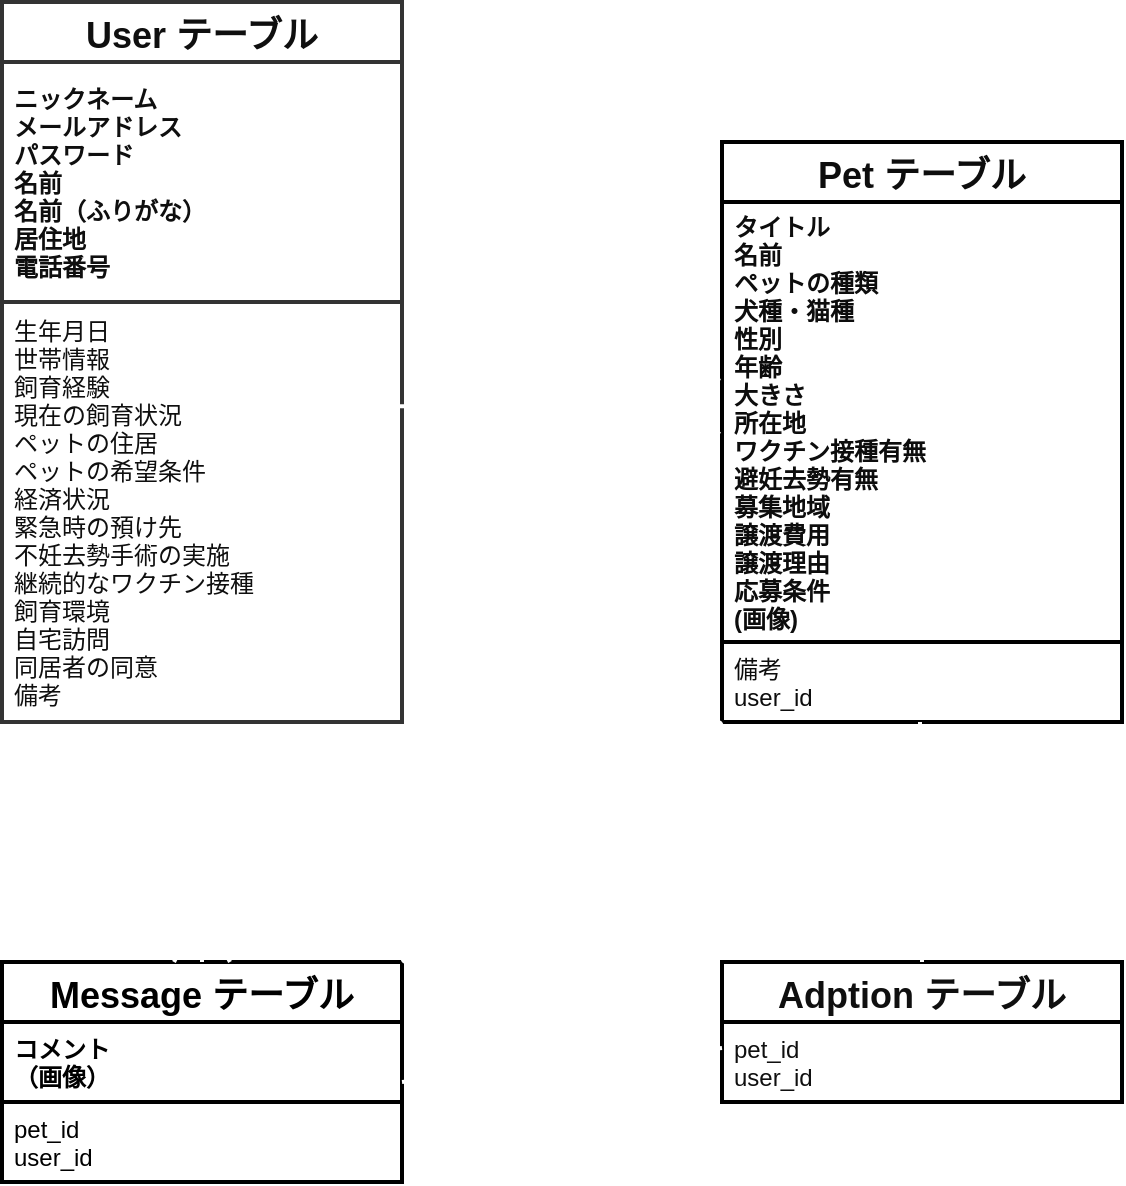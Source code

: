 <mxfile>
    <diagram id="DGppgrTtbLY9L6xU3UOf" name="ページ1">
        <mxGraphModel dx="718" dy="680" grid="1" gridSize="10" guides="1" tooltips="1" connect="1" arrows="1" fold="1" page="1" pageScale="1" pageWidth="827" pageHeight="1169" math="0" shadow="0">
            <root>
                <mxCell id="0"/>
                <mxCell id="1" parent="0"/>
                <mxCell id="2" value="User テーブル" style="swimlane;fontStyle=1;childLayout=stackLayout;horizontal=1;startSize=30;horizontalStack=0;resizeParent=1;resizeParentMax=0;resizeLast=0;collapsible=1;marginBottom=0;align=center;fontSize=18;strokeWidth=2;fillColor=#FFFFFF;strokeColor=#333333;fontColor=#0F0F0F;" vertex="1" parent="1">
                    <mxGeometry x="40" y="40" width="200" height="360" as="geometry">
                        <mxRectangle x="40" y="140" width="60" height="30" as="alternateBounds"/>
                    </mxGeometry>
                </mxCell>
                <mxCell id="3" value="ニックネーム&#10;メールアドレス&#10;パスワード&#10;名前&#10;名前（ふりがな）&#10;居住地&#10;電話番号" style="text;spacingLeft=4;spacingRight=4;overflow=hidden;rotatable=0;points=[[0,0.5],[1,0.5]];portConstraint=eastwest;fontSize=12;verticalAlign=middle;fontStyle=1;strokeWidth=2;fillColor=#FFFFFF;strokeColor=#333333;fontColor=#0F0F0F;" vertex="1" parent="2">
                    <mxGeometry y="30" width="200" height="120" as="geometry"/>
                </mxCell>
                <mxCell id="4" value="生年月日&#10;世帯情報&#10;飼育経験&#10;現在の飼育状況&#10;ペットの住居&#10;ペットの希望条件&#10;経済状況&#10;緊急時の預け先&#10;不妊去勢手術の実施&#10;継続的なワクチン接種&#10;飼育環境&#10;自宅訪問&#10;同居者の同意&#10;備考" style="text;spacingLeft=4;spacingRight=4;overflow=hidden;rotatable=0;points=[[0,0.5],[1,0.5]];portConstraint=eastwest;fontSize=12;verticalAlign=middle;strokeWidth=2;fillColor=#FFFFFF;strokeColor=#333333;fontColor=#0F0F0F;" vertex="1" parent="2">
                    <mxGeometry y="150" width="200" height="210" as="geometry"/>
                </mxCell>
                <mxCell id="9" value="Pet テーブル" style="swimlane;fontStyle=1;childLayout=stackLayout;horizontal=1;startSize=30;horizontalStack=0;resizeParent=1;resizeParentMax=0;resizeLast=0;collapsible=1;marginBottom=0;align=center;fontSize=18;strokeWidth=2;strokeColor=#000000;fontColor=#0D0D0D;fillColor=#FFFFFF;" vertex="1" parent="1">
                    <mxGeometry x="400" y="110" width="200" height="290" as="geometry">
                        <mxRectangle x="40" y="140" width="60" height="30" as="alternateBounds"/>
                    </mxGeometry>
                </mxCell>
                <mxCell id="10" value="タイトル&#10;名前&#10;ペットの種類&#10;犬種・猫種&#10;性別&#10;年齢&#10;大きさ&#10;所在地&#10;ワクチン接種有無&#10;避妊去勢有無&#10;募集地域&#10;譲渡費用&#10;譲渡理由&#10;応募条件&#10;(画像)" style="text;spacingLeft=4;spacingRight=4;overflow=hidden;rotatable=0;points=[[0,0.5],[1,0.5]];portConstraint=eastwest;fontSize=12;verticalAlign=middle;fontStyle=1;strokeWidth=2;strokeColor=#000000;fontColor=#0D0D0D;fillColor=#FFFFFF;" vertex="1" parent="9">
                    <mxGeometry y="30" width="200" height="220" as="geometry"/>
                </mxCell>
                <mxCell id="11" value="備考&#10;user_id" style="text;spacingLeft=4;spacingRight=4;overflow=hidden;rotatable=0;points=[[0,0.5],[1,0.5]];portConstraint=eastwest;fontSize=12;verticalAlign=middle;strokeWidth=2;strokeColor=#000000;fontColor=#0D0D0D;fillColor=#FFFFFF;" vertex="1" parent="9">
                    <mxGeometry y="250" width="200" height="40" as="geometry"/>
                </mxCell>
                <mxCell id="12" value="Message テーブル" style="swimlane;fontStyle=1;childLayout=stackLayout;horizontal=1;startSize=30;horizontalStack=0;resizeParent=1;resizeParentMax=0;resizeLast=0;collapsible=1;marginBottom=0;align=center;fontSize=18;strokeWidth=2;strokeColor=#000000;fillColor=#FFFFFF;fontColor=#000000;" vertex="1" parent="1">
                    <mxGeometry x="40" y="520" width="200" height="110" as="geometry">
                        <mxRectangle x="40" y="140" width="60" height="30" as="alternateBounds"/>
                    </mxGeometry>
                </mxCell>
                <mxCell id="13" value="コメント&#10;（画像）" style="text;spacingLeft=4;spacingRight=4;overflow=hidden;rotatable=0;points=[[0,0.5],[1,0.5]];portConstraint=eastwest;fontSize=12;verticalAlign=middle;fontStyle=1;strokeWidth=2;strokeColor=#000000;fillColor=#FFFFFF;fontColor=#000000;" vertex="1" parent="12">
                    <mxGeometry y="30" width="200" height="40" as="geometry"/>
                </mxCell>
                <mxCell id="14" value="pet_id&#10;user_id" style="text;spacingLeft=4;spacingRight=4;overflow=hidden;rotatable=0;points=[[0,0.5],[1,0.5]];portConstraint=eastwest;fontSize=12;verticalAlign=middle;strokeWidth=2;strokeColor=#000000;fillColor=#FFFFFF;fontColor=#000000;" vertex="1" parent="12">
                    <mxGeometry y="70" width="200" height="40" as="geometry"/>
                </mxCell>
                <mxCell id="15" value="Adption テーブル" style="swimlane;fontStyle=1;childLayout=stackLayout;horizontal=1;startSize=30;horizontalStack=0;resizeParent=1;resizeParentMax=0;resizeLast=0;collapsible=1;marginBottom=0;align=center;fontSize=18;strokeWidth=2;strokeColor=#000000;fontColor=#0F0F0F;fillColor=#FFFFFF;" vertex="1" parent="1">
                    <mxGeometry x="400" y="520" width="200" height="70" as="geometry">
                        <mxRectangle x="40" y="140" width="60" height="30" as="alternateBounds"/>
                    </mxGeometry>
                </mxCell>
                <mxCell id="16" value="pet_id&#10;user_id" style="text;spacingLeft=4;spacingRight=4;overflow=hidden;rotatable=0;points=[[0,0.5],[1,0.5]];portConstraint=eastwest;fontSize=12;verticalAlign=middle;fontStyle=0;strokeWidth=2;strokeColor=#000000;fontColor=#0F0F0F;fillColor=#FFFFFF;" vertex="1" parent="15">
                    <mxGeometry y="30" width="200" height="40" as="geometry"/>
                </mxCell>
                <mxCell id="18" value="" style="edgeStyle=entityRelationEdgeStyle;fontSize=12;html=1;endArrow=ERmany;entryX=-0.005;entryY=0.464;entryDx=0;entryDy=0;exitX=0.995;exitY=0.248;exitDx=0;exitDy=0;exitPerimeter=0;entryPerimeter=0;endSize=25;startSize=25;endFill=0;startArrow=ERone;startFill=0;strokeWidth=2;strokeColor=#FFFFFF;" edge="1" parent="1" source="4" target="10">
                    <mxGeometry width="100" height="100" relative="1" as="geometry">
                        <mxPoint x="220" y="350" as="sourcePoint"/>
                        <mxPoint x="320" y="250" as="targetPoint"/>
                    </mxGeometry>
                </mxCell>
                <mxCell id="21" value="" style="endArrow=ERmany;html=1;rounded=0;fontSize=12;startSize=25;exitX=0.5;exitY=1.01;exitDx=0;exitDy=0;exitPerimeter=0;entryX=0.5;entryY=0;entryDx=0;entryDy=0;endFill=0;startArrow=ERmany;startFill=0;endSize=25;strokeWidth=2;strokeColor=#FFFFFF;" edge="1" parent="1" source="4" target="12">
                    <mxGeometry relative="1" as="geometry">
                        <mxPoint x="190" y="300" as="sourcePoint"/>
                        <mxPoint x="140" y="510" as="targetPoint"/>
                    </mxGeometry>
                </mxCell>
                <mxCell id="22" value="" style="endArrow=ERone;html=1;rounded=0;fontSize=12;startSize=25;endSize=25;exitX=0.5;exitY=0;exitDx=0;exitDy=0;endFill=0;startArrow=ERone;startFill=0;strokeWidth=2;strokeColor=#FFFFFF;" edge="1" parent="1" source="15">
                    <mxGeometry relative="1" as="geometry">
                        <mxPoint x="190" y="300" as="sourcePoint"/>
                        <mxPoint x="499" y="400" as="targetPoint"/>
                    </mxGeometry>
                </mxCell>
                <mxCell id="23" value="" style="endArrow=ERone;html=1;rounded=0;fontSize=12;startSize=25;endSize=25;endFill=0;startArrow=ERone;startFill=0;strokeWidth=2;strokeColor=#FFFFFF;" edge="1" parent="1">
                    <mxGeometry relative="1" as="geometry">
                        <mxPoint x="400" y="563" as="sourcePoint"/>
                        <mxPoint x="240" y="580" as="targetPoint"/>
                    </mxGeometry>
                </mxCell>
                <mxCell id="24" value="" style="endArrow=ERone;html=1;rounded=0;fontSize=12;startSize=25;endSize=25;endFill=0;startArrow=ERone;startFill=0;strokeWidth=2;strokeColor=#FFFFFF;" edge="1" parent="1">
                    <mxGeometry relative="1" as="geometry">
                        <mxPoint x="400" y="400" as="sourcePoint"/>
                        <mxPoint x="240" y="520" as="targetPoint"/>
                    </mxGeometry>
                </mxCell>
            </root>
        </mxGraphModel>
    </diagram>
</mxfile>